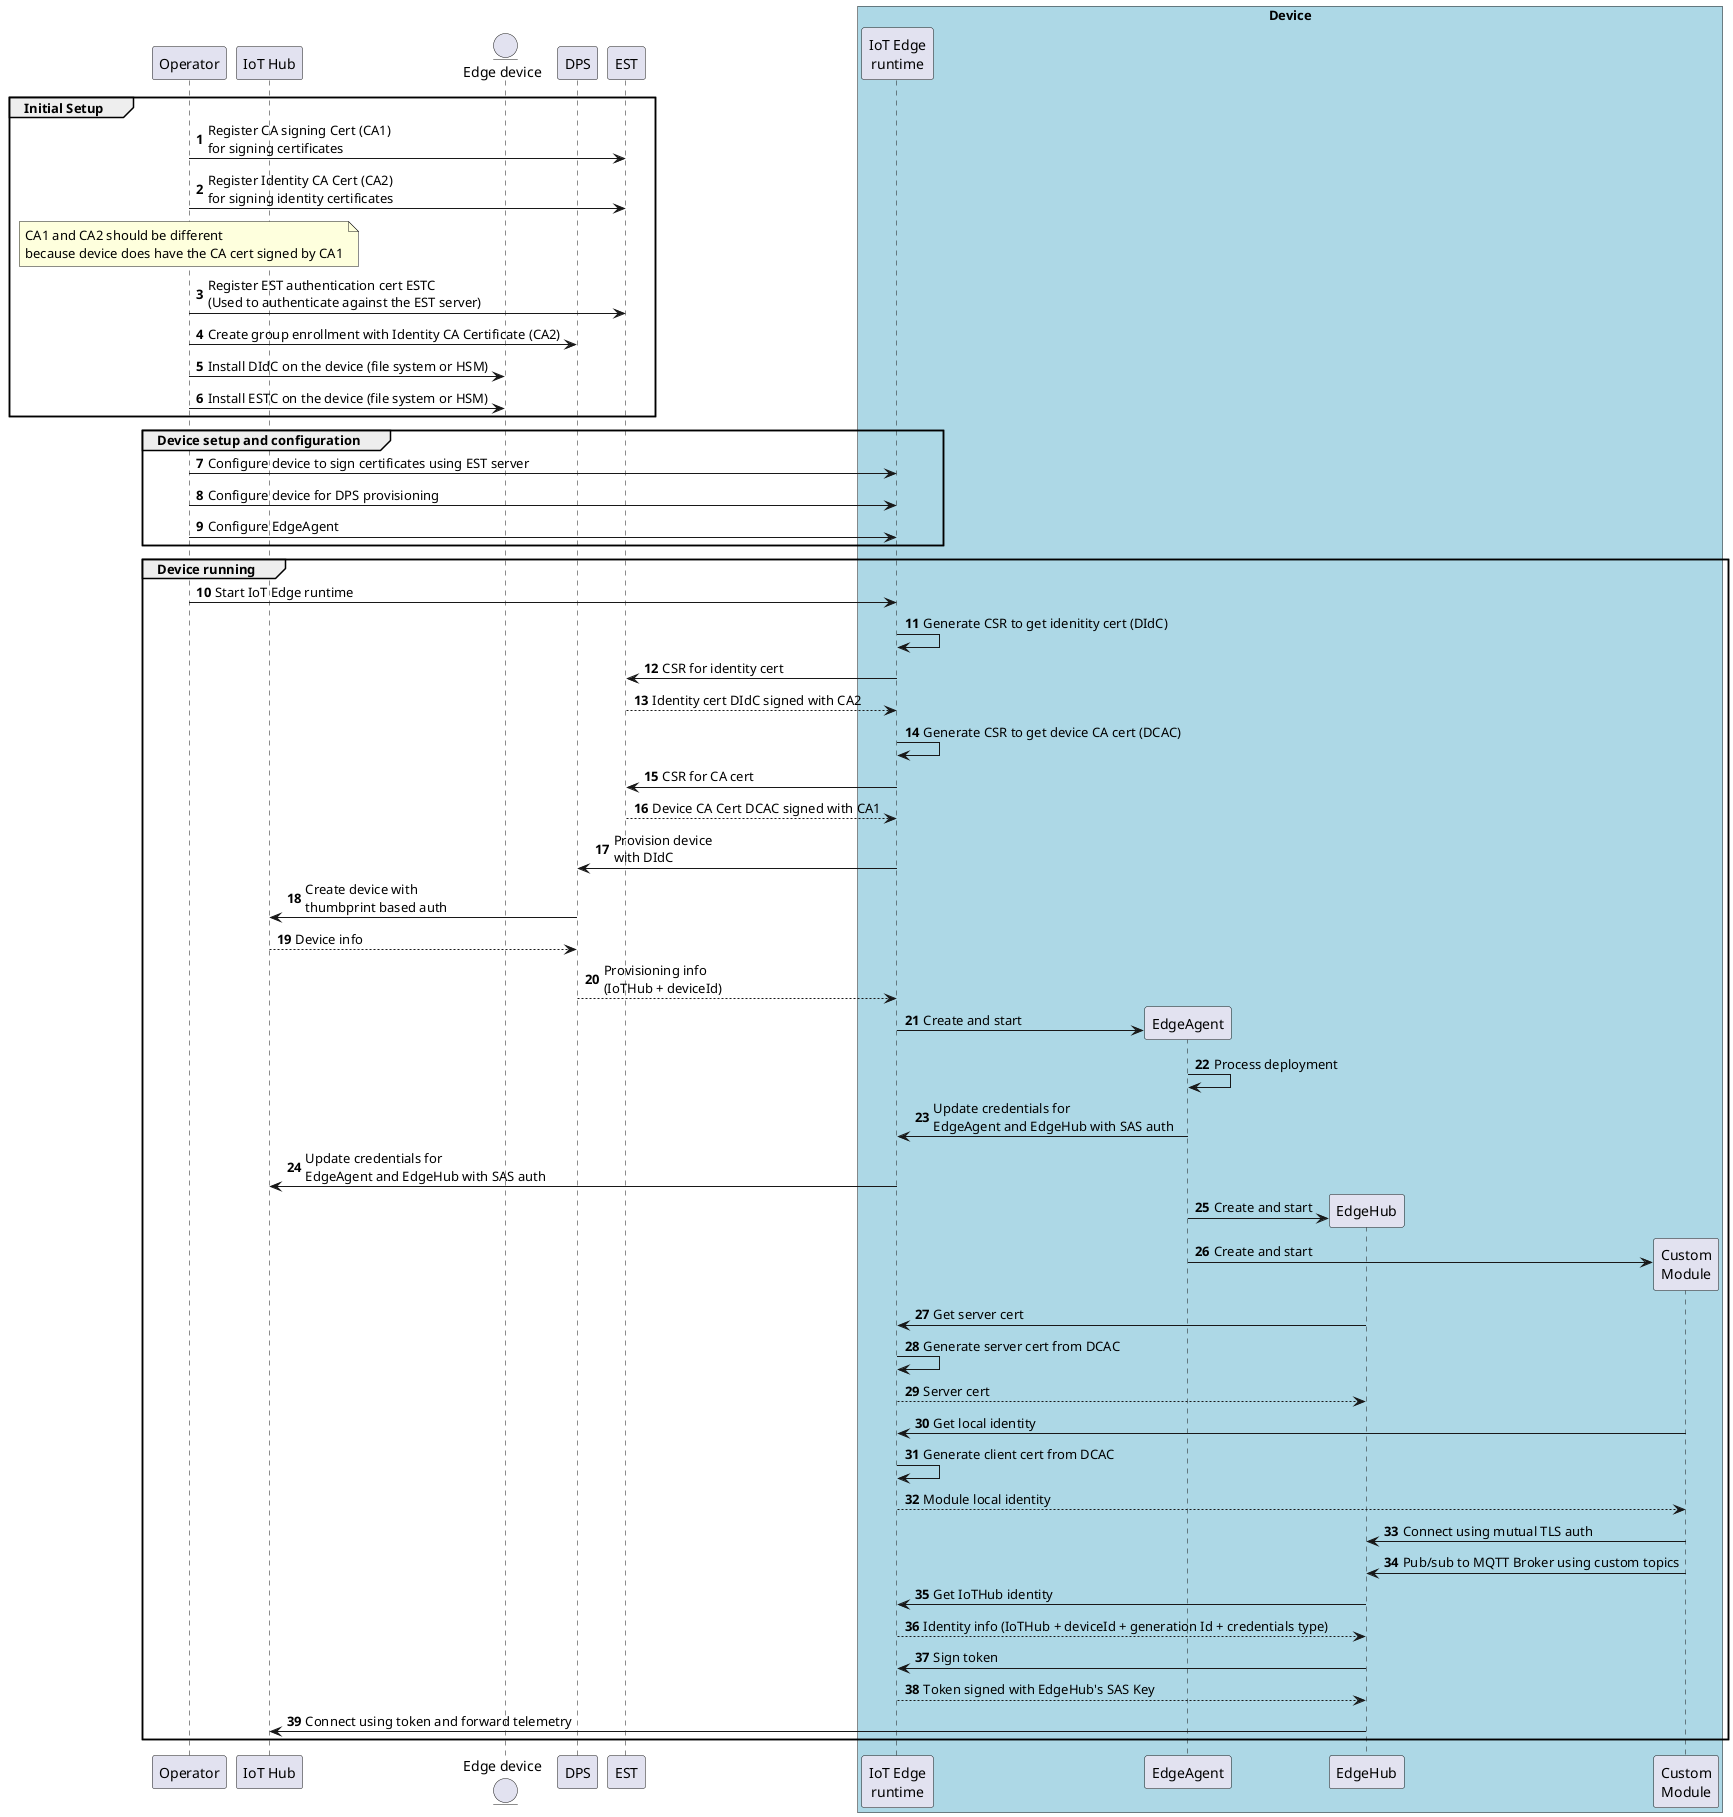 @startuml
participant "Operator" as oem
participant "IoT Hub" as ih
entity "Edge device" as device
participant "DPS" as dps
participant "EST" as est

box "Device" #LightBlue 
participant "IoT Edge\nruntime" as ie
participant "EdgeAgent" as ea
participant "EdgeHub" as eh
participant "Custom\nModule" as cm
end box 

autonumber 

group Initial Setup 
oem->est : Register CA signing Cert (CA1)\nfor signing certificates
oem->est : Register Identity CA Cert (CA2)\nfor signing identity certificates
note over oem: CA1 and CA2 should be different\nbecause device does have the CA cert signed by CA1
oem->est : Register EST authentication cert ESTC\n(Used to authenticate against the EST server)
oem->dps : Create group enrollment with Identity CA Certificate (CA2) 
oem->device : Install DIdC on the device (file system or HSM) 
oem->device : Install ESTC on the device (file system or HSM)
end 

group Device setup and configuration
oem->ie : Configure device to sign certificates using EST server
oem->ie : Configure device for DPS provisioning
oem->ie : Configure EdgeAgent
end

group Device running
oem -> ie : Start IoT Edge runtime

ie -> ie : Generate CSR to get idenitity cert (DIdC)
ie -> est : CSR for identity cert
return Identity cert DIdC signed with CA2

ie -> ie : Generate CSR to get device CA cert (DCAC)
ie -> est : CSR for CA cert
return Device CA Cert DCAC signed with CA1

ie -> dps : Provision device\nwith DIdC
dps -> ih : Create device with\nthumbprint based auth
return Device info
dps --> ie: Provisioning info\n(IoTHub + deviceId)

ie -> ea ** : Create and start
ea -> ea : Process deployment
ea -> ie : Update credentials for\nEdgeAgent and EdgeHub with SAS auth
ie -> ih : Update credentials for\nEdgeAgent and EdgeHub with SAS auth

ea -> eh ** : Create and start
ea -> cm ** : Create and start

eh -> ie : Get server cert
ie -> ie : Generate server cert from DCAC
ie --> eh : Server cert

cm -> ie : Get local identity
ie -> ie : Generate client cert from DCAC
ie --> cm : Module local identity

cm -> eh : Connect using mutual TLS auth
cm -> eh : Pub/sub to MQTT Broker using custom topics

eh -> ie : Get IoTHub identity
return Identity info (IoTHub + deviceId + generation Id + credentials type)
eh -> ie : Sign token 
return Token signed with EdgeHub's SAS Key
eh -> ih : Connect using token and forward telemetry
end
@enduml